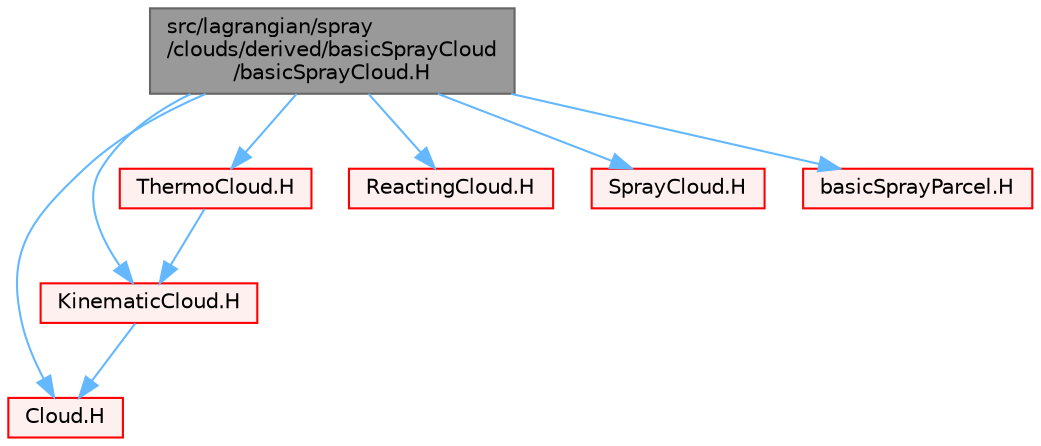 digraph "src/lagrangian/spray/clouds/derived/basicSprayCloud/basicSprayCloud.H"
{
 // LATEX_PDF_SIZE
  bgcolor="transparent";
  edge [fontname=Helvetica,fontsize=10,labelfontname=Helvetica,labelfontsize=10];
  node [fontname=Helvetica,fontsize=10,shape=box,height=0.2,width=0.4];
  Node1 [id="Node000001",label="src/lagrangian/spray\l/clouds/derived/basicSprayCloud\l/basicSprayCloud.H",height=0.2,width=0.4,color="gray40", fillcolor="grey60", style="filled", fontcolor="black",tooltip=" "];
  Node1 -> Node2 [id="edge1_Node000001_Node000002",color="steelblue1",style="solid",tooltip=" "];
  Node2 [id="Node000002",label="Cloud.H",height=0.2,width=0.4,color="red", fillcolor="#FFF0F0", style="filled",URL="$Cloud_8H.html",tooltip=" "];
  Node1 -> Node287 [id="edge2_Node000001_Node000287",color="steelblue1",style="solid",tooltip=" "];
  Node287 [id="Node000287",label="KinematicCloud.H",height=0.2,width=0.4,color="red", fillcolor="#FFF0F0", style="filled",URL="$KinematicCloud_8H.html",tooltip=" "];
  Node287 -> Node2 [id="edge3_Node000287_Node000002",color="steelblue1",style="solid",tooltip=" "];
  Node1 -> Node489 [id="edge4_Node000001_Node000489",color="steelblue1",style="solid",tooltip=" "];
  Node489 [id="Node000489",label="ThermoCloud.H",height=0.2,width=0.4,color="red", fillcolor="#FFF0F0", style="filled",URL="$ThermoCloud_8H.html",tooltip=" "];
  Node489 -> Node287 [id="edge5_Node000489_Node000287",color="steelblue1",style="solid",tooltip=" "];
  Node1 -> Node518 [id="edge6_Node000001_Node000518",color="steelblue1",style="solid",tooltip=" "];
  Node518 [id="Node000518",label="ReactingCloud.H",height=0.2,width=0.4,color="red", fillcolor="#FFF0F0", style="filled",URL="$ReactingCloud_8H.html",tooltip=" "];
  Node1 -> Node521 [id="edge7_Node000001_Node000521",color="steelblue1",style="solid",tooltip=" "];
  Node521 [id="Node000521",label="SprayCloud.H",height=0.2,width=0.4,color="red", fillcolor="#FFF0F0", style="filled",URL="$SprayCloud_8H.html",tooltip=" "];
  Node1 -> Node526 [id="edge8_Node000001_Node000526",color="steelblue1",style="solid",tooltip=" "];
  Node526 [id="Node000526",label="basicSprayParcel.H",height=0.2,width=0.4,color="red", fillcolor="#FFF0F0", style="filled",URL="$basicSprayParcel_8H.html",tooltip=" "];
}
